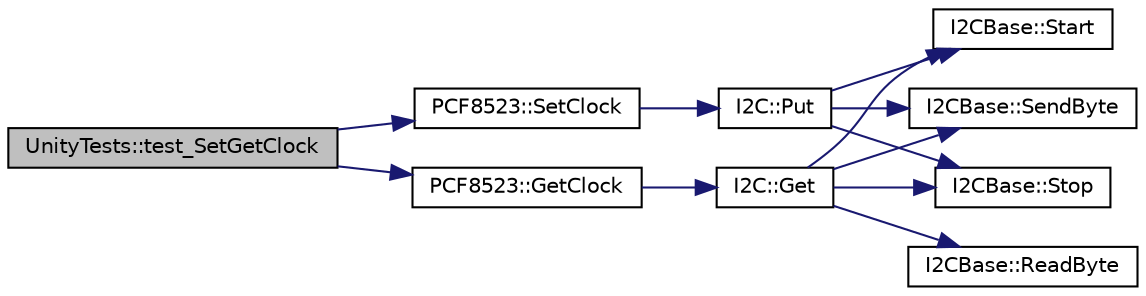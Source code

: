 digraph "UnityTests::test_SetGetClock"
{
  edge [fontname="Helvetica",fontsize="10",labelfontname="Helvetica",labelfontsize="10"];
  node [fontname="Helvetica",fontsize="10",shape=record];
  rankdir="LR";
  Node1 [label="UnityTests::test_SetGetClock",height=0.2,width=0.4,color="black", fillcolor="grey75", style="filled" fontcolor="black"];
  Node1 -> Node2 [color="midnightblue",fontsize="10",style="solid",fontname="Helvetica"];
  Node2 [label="PCF8523::SetClock",height=0.2,width=0.4,color="black", fillcolor="white", style="filled",URL="$classPCF8523.html#aa14fbb85ba54fd5c78c73dc193a0af37",tooltip="Sets the time on the RTC."];
  Node2 -> Node3 [color="midnightblue",fontsize="10",style="solid",fontname="Helvetica"];
  Node3 [label="I2C::Put",height=0.2,width=0.4,color="black", fillcolor="white", style="filled",URL="$classI2C.html#ac049214532a342b5732609eece614405",tooltip="Put a single byte with the following format:"];
  Node3 -> Node4 [color="midnightblue",fontsize="10",style="solid",fontname="Helvetica"];
  Node4 [label="I2CBase::Start",height=0.2,width=0.4,color="black", fillcolor="white", style="filled",URL="$classI2CBase.html#a16dc0177aab341a936f508e5e91406be",tooltip="Output a start condition on the I2C bus."];
  Node3 -> Node5 [color="midnightblue",fontsize="10",style="solid",fontname="Helvetica"];
  Node5 [label="I2CBase::SendByte",height=0.2,width=0.4,color="black", fillcolor="white", style="filled",URL="$classI2CBase.html#a7cdbdb037ac9b84275d5f0d04476b8ce",tooltip="Output a byte on the I2C bus."];
  Node3 -> Node6 [color="midnightblue",fontsize="10",style="solid",fontname="Helvetica"];
  Node6 [label="I2CBase::Stop",height=0.2,width=0.4,color="black", fillcolor="white", style="filled",URL="$classI2CBase.html#a0e0b9bc5b9a5a34fa78187e71f3731d1",tooltip="Output a stop condition on the I2C bus."];
  Node1 -> Node7 [color="midnightblue",fontsize="10",style="solid",fontname="Helvetica"];
  Node7 [label="PCF8523::GetClock",height=0.2,width=0.4,color="black", fillcolor="white", style="filled",URL="$classPCF8523.html#a8ad5f58faa04dd26bf0adf03bc83eaa0",tooltip="Get the current time from the RTC chip."];
  Node7 -> Node8 [color="midnightblue",fontsize="10",style="solid",fontname="Helvetica"];
  Node8 [label="I2C::Get",height=0.2,width=0.4,color="black", fillcolor="white", style="filled",URL="$classI2C.html#a9b348d058ba1576dee2664e022632106",tooltip="Get a single byte with the following format:"];
  Node8 -> Node4 [color="midnightblue",fontsize="10",style="solid",fontname="Helvetica"];
  Node8 -> Node5 [color="midnightblue",fontsize="10",style="solid",fontname="Helvetica"];
  Node8 -> Node9 [color="midnightblue",fontsize="10",style="solid",fontname="Helvetica"];
  Node9 [label="I2CBase::ReadByte",height=0.2,width=0.4,color="black", fillcolor="white", style="filled",URL="$classI2CBase.html#a7e6ce0d28db009c9d5ccda75ac669680",tooltip="Get a byte from the I2C bus."];
  Node8 -> Node6 [color="midnightblue",fontsize="10",style="solid",fontname="Helvetica"];
}
